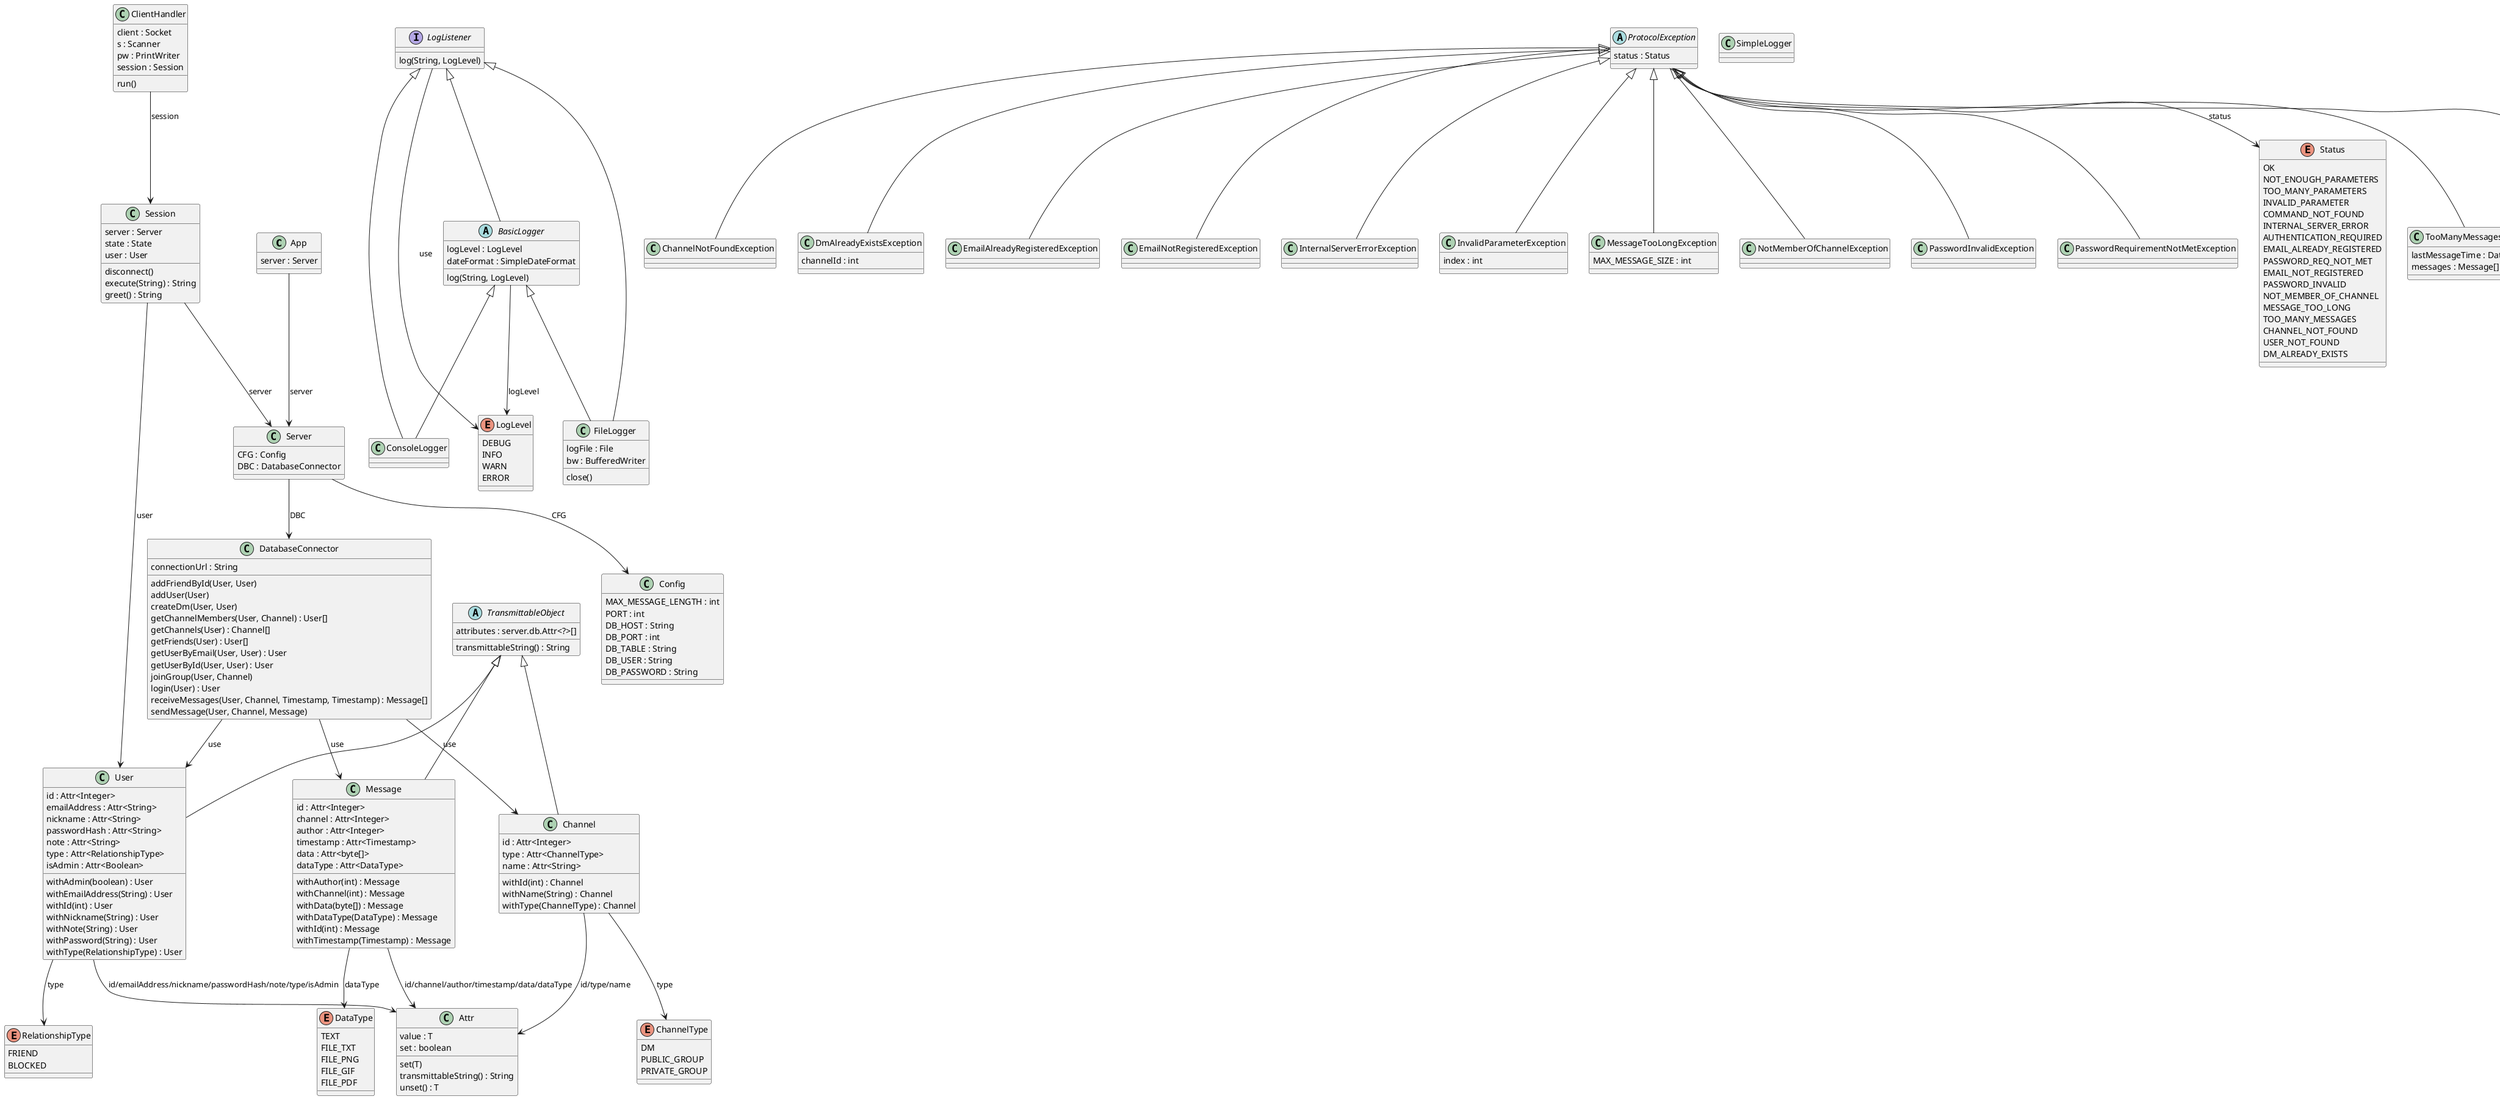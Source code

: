 @startuml

class "App" {
  server : Server
}

class "Attr" {
  value : T
  set : boolean
  set(T)
  transmittableString() : String
  unset() : T
}

abstract class "BasicLogger" {
  logLevel : LogLevel
  dateFormat : SimpleDateFormat
  log(String, LogLevel)
}

class "Channel" {
  id : Attr<Integer>
  type : Attr<ChannelType>
  name : Attr<String>
  withId(int) : Channel
  withName(String) : Channel
  withType(ChannelType) : Channel
}

class "ChannelNotFoundException"

enum "ChannelType" {
  DM
  PUBLIC_GROUP
  PRIVATE_GROUP
}

class "ClientHandler" {
  client : Socket
  s : Scanner
  pw : PrintWriter
  session : Session
  run()
}

class "Config" {
  MAX_MESSAGE_LENGTH : int
  PORT : int
  DB_HOST : String
  DB_PORT : int
  DB_TABLE : String
  DB_USER : String
  DB_PASSWORD : String
}

class "ConsoleLogger"

enum "DataType" {
  TEXT
  FILE_TXT
  FILE_PNG
  FILE_GIF
  FILE_PDF
}

class "DatabaseConnector" {
  connectionUrl : String
  addFriendById(User, User)
  addUser(User)
  createDm(User, User)
  getChannelMembers(User, Channel) : User[]
  getChannels(User) : Channel[]
  getFriends(User) : User[]
  getUserByEmail(User, User) : User
  getUserById(User, User) : User
  joinGroup(User, Channel)
  login(User) : User
  receiveMessages(User, Channel, Timestamp, Timestamp) : Message[]
  sendMessage(User, Channel, Message)
}

class "DmAlreadyExistsException" {
  channelId : int
}

class "EmailAlreadyRegisteredException"

class "EmailNotRegisteredException"

class "FileLogger" {
  logFile : File
  bw : BufferedWriter
  close()
}

class "InternalServerErrorException"

class "InvalidParameterException" {
  index : int
}

enum "LogLevel" {
  DEBUG
  INFO
  WARN
  ERROR
}

interface "LogListener" {
  log(String, LogLevel)
}

class "Message" {
  id : Attr<Integer>
  channel : Attr<Integer>
  author : Attr<Integer>
  timestamp : Attr<Timestamp>
  data : Attr<byte[]>
  dataType : Attr<DataType>
  withAuthor(int) : Message
  withChannel(int) : Message
  withData(byte[]) : Message
  withDataType(DataType) : Message
  withId(int) : Message
  withTimestamp(Timestamp) : Message
}

class "MessageTooLongException" {
  MAX_MESSAGE_SIZE : int
}

class "NotMemberOfChannelException"

class "PasswordInvalidException"

class "PasswordRequirementNotMetException"

abstract class "ProtocolException" {
  status : Status
}

enum "RelationshipType" {
  FRIEND
  BLOCKED
}

class "Server" {
  CFG : Config
  DBC : DatabaseConnector
}

class "Session" {
  server : Server
  state : State
  user : User
  disconnect()
  execute(String) : String
  greet() : String
}

class "SimpleLogger"

enum "Status" {
  OK
  NOT_ENOUGH_PARAMETERS
  TOO_MANY_PARAMETERS
  INVALID_PARAMETER
  COMMAND_NOT_FOUND
  INTERNAL_SERVER_ERROR
  AUTHENTICATION_REQUIRED
  EMAIL_ALREADY_REGISTERED
  PASSWORD_REQ_NOT_MET
  EMAIL_NOT_REGISTERED
  PASSWORD_INVALID
  NOT_MEMBER_OF_CHANNEL
  MESSAGE_TOO_LONG
  TOO_MANY_MESSAGES
  CHANNEL_NOT_FOUND
  USER_NOT_FOUND
  DM_ALREADY_EXISTS
}

class "TooManyMessagesException" {
  lastMessageTime : Date
  messages : Message[]
}

abstract class "TransmittableObject" {
  attributes : server.db.Attr<?>[]
  transmittableString() : String
}

class "User" {
  id : Attr<Integer>
  emailAddress : Attr<String>
  nickname : Attr<String>
  passwordHash : Attr<String>
  note : Attr<String>
  type : Attr<RelationshipType>
  isAdmin : Attr<Boolean>
  withAdmin(boolean) : User
  withEmailAddress(String) : User
  withId(int) : User
  withNickname(String) : User
  withNote(String) : User
  withPassword(String) : User
  withType(RelationshipType) : User
}

class "UserNotFoundException"

"App" --> "Server" : server
"BasicLogger" <|-- "ConsoleLogger"
"BasicLogger" <|-- "FileLogger"
"BasicLogger" --> "LogLevel" : logLevel
"Channel" --> "Attr" : id/type/name
"Channel" --> "ChannelType" : type
"ClientHandler" --> "Session" : session
"DatabaseConnector" --> "Channel" : use
"DatabaseConnector" --> "Message" : use
"DatabaseConnector" --> "User" : use
"LogListener" <|-- "BasicLogger"
"LogListener" <|-- "ConsoleLogger"
"LogListener" <|-- "FileLogger"
"LogListener" --> "LogLevel" : use
"Message" --> "Attr" : id/channel/author/timestamp/data/dataType
"Message" --> "DataType" : dataType
"ProtocolException" <|-- "ChannelNotFoundException"
"ProtocolException" <|-- "DmAlreadyExistsException"
"ProtocolException" <|-- "EmailAlreadyRegisteredException"
"ProtocolException" <|-- "EmailNotRegisteredException"
"ProtocolException" <|-- "InternalServerErrorException"
"ProtocolException" <|-- "InvalidParameterException"
"ProtocolException" <|-- "MessageTooLongException"
"ProtocolException" <|-- "NotMemberOfChannelException"
"ProtocolException" <|-- "PasswordInvalidException"
"ProtocolException" <|-- "PasswordRequirementNotMetException"
"ProtocolException" --> "Status" : status
"ProtocolException" <|-- "TooManyMessagesException"
"ProtocolException" <|-- "UserNotFoundException"
"Server" --> "Config" : CFG
"Server" --> "DatabaseConnector" : DBC
"Session" --> "Server" : server
"Session" --> "User" : user
"TransmittableObject" <|-- "Channel"
"TransmittableObject" <|-- "Message"
"TransmittableObject" <|-- "User"
"User" --> "Attr" : id/emailAddress/nickname/passwordHash/note/type/isAdmin
"User" --> "RelationshipType" : type

@enduml
